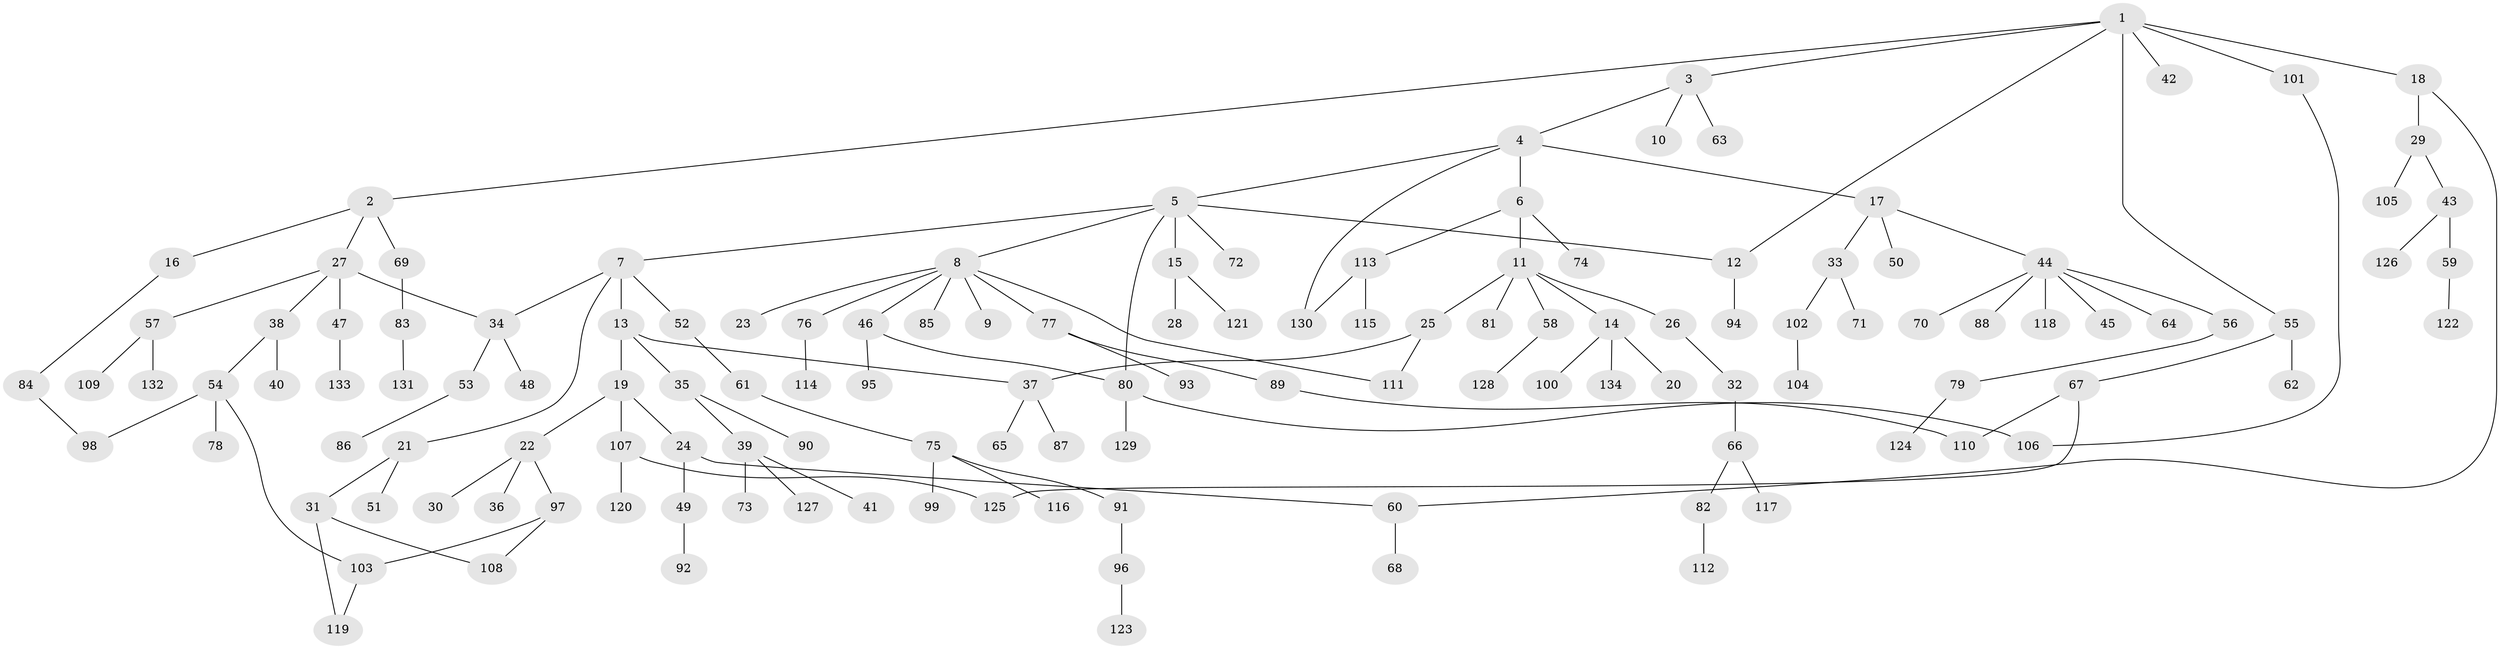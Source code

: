 // coarse degree distribution, {7: 0.05, 5: 0.075, 8: 0.025, 2: 0.1, 1: 0.625, 11: 0.025, 6: 0.025, 4: 0.05, 3: 0.025}
// Generated by graph-tools (version 1.1) at 2025/17/03/04/25 18:17:03]
// undirected, 134 vertices, 147 edges
graph export_dot {
graph [start="1"]
  node [color=gray90,style=filled];
  1;
  2;
  3;
  4;
  5;
  6;
  7;
  8;
  9;
  10;
  11;
  12;
  13;
  14;
  15;
  16;
  17;
  18;
  19;
  20;
  21;
  22;
  23;
  24;
  25;
  26;
  27;
  28;
  29;
  30;
  31;
  32;
  33;
  34;
  35;
  36;
  37;
  38;
  39;
  40;
  41;
  42;
  43;
  44;
  45;
  46;
  47;
  48;
  49;
  50;
  51;
  52;
  53;
  54;
  55;
  56;
  57;
  58;
  59;
  60;
  61;
  62;
  63;
  64;
  65;
  66;
  67;
  68;
  69;
  70;
  71;
  72;
  73;
  74;
  75;
  76;
  77;
  78;
  79;
  80;
  81;
  82;
  83;
  84;
  85;
  86;
  87;
  88;
  89;
  90;
  91;
  92;
  93;
  94;
  95;
  96;
  97;
  98;
  99;
  100;
  101;
  102;
  103;
  104;
  105;
  106;
  107;
  108;
  109;
  110;
  111;
  112;
  113;
  114;
  115;
  116;
  117;
  118;
  119;
  120;
  121;
  122;
  123;
  124;
  125;
  126;
  127;
  128;
  129;
  130;
  131;
  132;
  133;
  134;
  1 -- 2;
  1 -- 3;
  1 -- 18;
  1 -- 42;
  1 -- 55;
  1 -- 101;
  1 -- 12;
  2 -- 16;
  2 -- 27;
  2 -- 69;
  3 -- 4;
  3 -- 10;
  3 -- 63;
  4 -- 5;
  4 -- 6;
  4 -- 17;
  4 -- 130;
  5 -- 7;
  5 -- 8;
  5 -- 12;
  5 -- 15;
  5 -- 72;
  5 -- 80;
  6 -- 11;
  6 -- 74;
  6 -- 113;
  7 -- 13;
  7 -- 21;
  7 -- 52;
  7 -- 34;
  8 -- 9;
  8 -- 23;
  8 -- 46;
  8 -- 76;
  8 -- 77;
  8 -- 85;
  8 -- 111;
  11 -- 14;
  11 -- 25;
  11 -- 26;
  11 -- 58;
  11 -- 81;
  12 -- 94;
  13 -- 19;
  13 -- 35;
  13 -- 37;
  14 -- 20;
  14 -- 100;
  14 -- 134;
  15 -- 28;
  15 -- 121;
  16 -- 84;
  17 -- 33;
  17 -- 44;
  17 -- 50;
  18 -- 29;
  18 -- 60;
  19 -- 22;
  19 -- 24;
  19 -- 107;
  21 -- 31;
  21 -- 51;
  22 -- 30;
  22 -- 36;
  22 -- 97;
  24 -- 49;
  24 -- 60;
  25 -- 111;
  25 -- 37;
  26 -- 32;
  27 -- 34;
  27 -- 38;
  27 -- 47;
  27 -- 57;
  29 -- 43;
  29 -- 105;
  31 -- 119;
  31 -- 108;
  32 -- 66;
  33 -- 71;
  33 -- 102;
  34 -- 48;
  34 -- 53;
  35 -- 39;
  35 -- 90;
  37 -- 65;
  37 -- 87;
  38 -- 40;
  38 -- 54;
  39 -- 41;
  39 -- 73;
  39 -- 127;
  43 -- 59;
  43 -- 126;
  44 -- 45;
  44 -- 56;
  44 -- 64;
  44 -- 70;
  44 -- 88;
  44 -- 118;
  46 -- 95;
  46 -- 80;
  47 -- 133;
  49 -- 92;
  52 -- 61;
  53 -- 86;
  54 -- 78;
  54 -- 103;
  54 -- 98;
  55 -- 62;
  55 -- 67;
  56 -- 79;
  57 -- 109;
  57 -- 132;
  58 -- 128;
  59 -- 122;
  60 -- 68;
  61 -- 75;
  66 -- 82;
  66 -- 117;
  67 -- 110;
  67 -- 125;
  69 -- 83;
  75 -- 91;
  75 -- 99;
  75 -- 116;
  76 -- 114;
  77 -- 89;
  77 -- 93;
  79 -- 124;
  80 -- 106;
  80 -- 129;
  82 -- 112;
  83 -- 131;
  84 -- 98;
  89 -- 110;
  91 -- 96;
  96 -- 123;
  97 -- 108;
  97 -- 103;
  101 -- 106;
  102 -- 104;
  103 -- 119;
  107 -- 120;
  107 -- 125;
  113 -- 115;
  113 -- 130;
}

